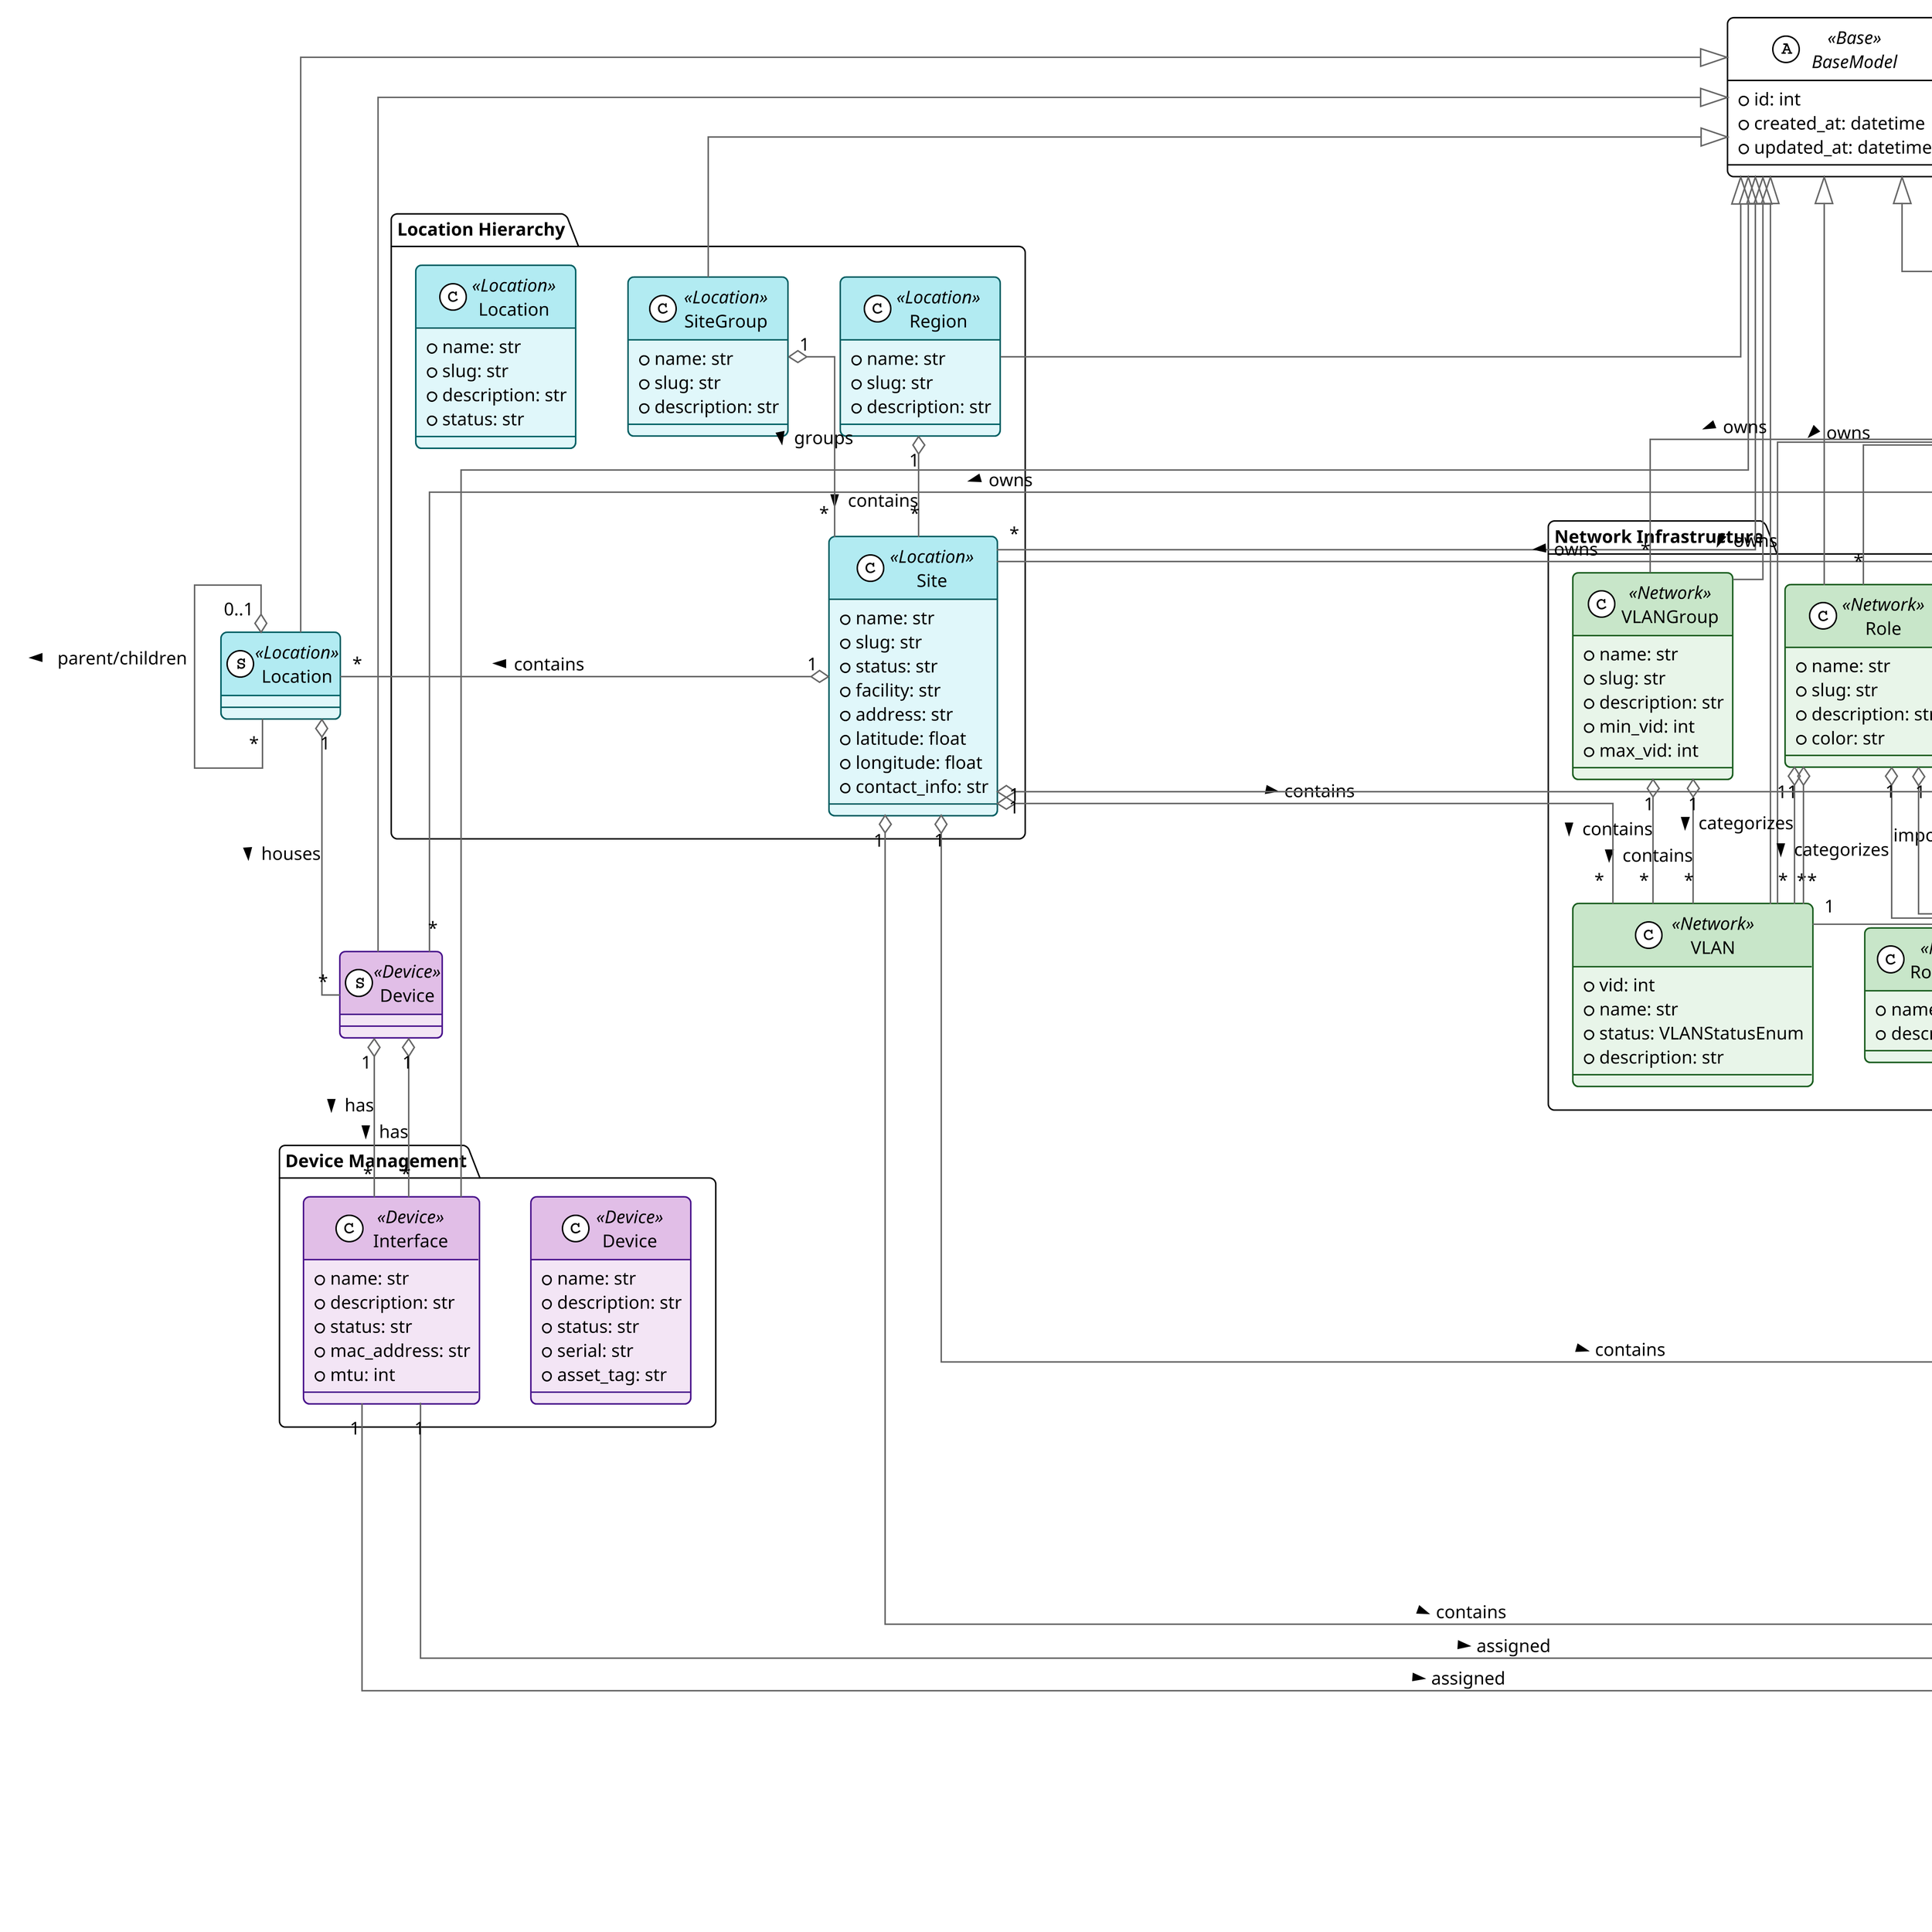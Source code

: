 @startuml IPAM Data Model

' Styling and Theme
!theme plain
skinparam backgroundColor white
skinparam linetype ortho
skinparam shadowing false
skinparam handwritten false
skinparam defaultFontName Arial
skinparam defaultFontSize 12
skinparam roundCorner 8
skinparam dpi 300
skinparam arrowColor #666666
skinparam noteBackgroundColor #FFFFCC
skinparam noteBorderColor #999999

' Custom colors for different model categories
skinparam class {
    BackgroundColor<<Base>> #FFFFFF
    BorderColor<<Base>> #000000
    HeaderBackgroundColor<<Base>> #FFFFFF
    
    BackgroundColor<<Location>> #E0F7FA
    BorderColor<<Location>> #006064
    HeaderBackgroundColor<<Location>> #B2EBF2
    
    BackgroundColor<<Network>> #E8F5E9
    BorderColor<<Network>> #1B5E20
    HeaderBackgroundColor<<Network>> #C8E6C9
    
    BackgroundColor<<IPAM>> #FFF3E0
    BorderColor<<IPAM>> #E65100
    HeaderBackgroundColor<<IPAM>> #FFE0B2
    
    BackgroundColor<<Device>> #F3E5F5
    BorderColor<<Device>> #4A148C
    HeaderBackgroundColor<<Device>> #E1BEE7
    
    BackgroundColor<<Organizational>> #E3F2FD
    BorderColor<<Organizational>> #0D47A1
    HeaderBackgroundColor<<Organizational>> #BBDEFB
}

' Legend
legend right
    <b>IPAM Data Model Categories</b>
    |= Category |= Description |
    |<back:#FFFFFF>   <color:#000000>Base</color>   </back>| Core model all entities inherit from |
    |<back:#E0F7FA>   <color:#006064>Location</color>   </back>| Physical locations and hierarchy |
    |<back:#E8F5E9>   <color:#1B5E20>Network</color>   </back>| Network infrastructure components |
    |<back:#FFF3E0>   <color:#E65100>IPAM</color>   </back>| IP Address Management entities |
    |<back:#F3E5F5>   <color:#4A148C>Device</color>   </back>| Physical devices and interfaces |
    |<back:#E3F2FD>   <color:#0D47A1>Organizational</color>   </back>| Organizational entities |
endlegend

' Stereotypes
stereotype Base <<Base>>
stereotype Location <<Location>>
stereotype Network <<Network>>
stereotype IPAM <<IPAM>>
stereotype Device <<Device>>
stereotype Organizational <<Organizational>>

' Base class
abstract class BaseModel <<Base>> {
    +id: int
    +created_at: datetime
    +updated_at: datetime
}

' Organizational entities
class Tenant <<Organizational>> {
    +name: str
    +slug: str
    +description: str
    +comments: str
}

' Location hierarchy
package "Location Hierarchy" {
    class Region <<Location>> {
        +name: str
        +slug: str
        +description: str
    }
    
    class SiteGroup <<Location>> {
        +name: str
        +slug: str
        +description: str
    }
    
    class Site <<Location>> {
        +name: str
        +slug: str
        +status: str
        +facility: str
        +address: str
        +latitude: float
        +longitude: float
        +contact_info: str
    }
    
    class Location <<Location>> {
        +name: str
        +slug: str
        +description: str
        +status: str
    }
}

' Network components
package "Network Infrastructure" {
    class VRF <<Network>> {
        +name: str
        +rd: str
        +description: str
        +enforce_unique: bool
    }
    
    class RouteTarget <<Network>> {
        +name: str
        +description: str
    }
    
    class Role <<Network>> {
        +name: str
        +slug: str
        +description: str
        +color: str
    }
    
    class VLAN <<Network>> {
        +vid: int
        +name: str
        +status: VLANStatusEnum
        +description: str
    }
    
    class VLANGroup <<Network>> {
        +name: str
        +slug: str
        +description: str
        +min_vid: int
        +max_vid: int
    }
}

' IPAM components
package "IP Address Management" {
    class RIR <<IPAM>> {
        +name: str
        +slug: str
        +description: str
        +is_private: bool
    }
    
    class Aggregate <<IPAM>> {
        +prefix: str
        +date_added: date
    }
    
    class Prefix <<IPAM>> {
        +prefix: str
        +status: PrefixStatusEnum
        +is_pool: bool
        +mark_utilized: bool
    }
    
    class IPRange <<IPAM>> {
        +start_address: str
        +end_address: str
        +size: int
        +status: IPRangeStatusEnum
        +mark_utilized: bool
    }
    
    class IPAddress <<IPAM>> {
        +address: str
        +status: IPAddressStatusEnum
        +role: IPAddressRoleEnum
        +dns_name: str
        +family: str
        +mask_length: int
    }
    
    class ASN <<IPAM>> {
        +asn: int
        +name: str
        +description: str
        +asn_asdot: str
    }
    
    class ASNRange <<IPAM>> {
        +start: int
        +end: int
    }
}

' Device components
package "Device Management" {
    class Device <<Device>> {
        +name: str
        +description: str
        +status: str
        +serial: str
        +asset_tag: str
    }
    
    class Interface <<Device>> {
        +name: str
        +description: str
        +status: str
        +mac_address: str
        +mtu: int
    }
}

' Inheritance relationships
BaseModel <|-- Tenant
BaseModel <|-- Region
BaseModel <|-- SiteGroup
BaseModel <|-- Site
BaseModel <|-- Location
BaseModel <|-- VRF
BaseModel <|-- RouteTarget
BaseModel <|-- Role
BaseModel <|-- VLAN
BaseModel <|-- VLANGroup
BaseModel <|-- RIR
BaseModel <|-- Aggregate
BaseModel <|-- Prefix
BaseModel <|-- IPRange
BaseModel <|-- IPAddress
BaseModel <|-- ASN
BaseModel <|-- ASNRange
BaseModel <|-- Device
BaseModel <|-- Interface

' Location hierarchy relationships
Region "1" o-- "*" Site : contains >
SiteGroup "1" o-- "*" Site : groups >
Site "1" o-- "*" Location : contains >
Location "0..1" o-- "*" Location : parent/children >

' Organizational relationships
Tenant "1" o-- "*" Site : owns >
Tenant "1" o-- "*" VRF : owns >
Tenant "1" o-- "*" VLAN : owns >
Tenant "1" o-- "*" Prefix : owns >
Tenant "1" o-- "*" IPRange : owns >
Tenant "1" o-- "*" IPAddress : owns >
Tenant "1" o-- "*" Device : owns >

' Network relationships
VRF "*" -- "*" RouteTarget : import/export
VLANGroup "1" o-- "*" VLAN : contains >
Site "1" o-- "*" VLAN : contains >
Role "1" o-- "*" VLAN : categorizes >
Role "1" o-- "*" Prefix : categorizes >

' IPAM relationships
RIR "1" o-- "*" Aggregate : allocates >
RIR "1" o-- "*" ASN : allocates >
RIR "1" o-- "*" ASNRange : allocates >

VRF "1" o-- "*" Prefix : contains >
VRF "1" o-- "*" IPRange : contains >
VRF "1" o-- "*" IPAddress : contains >

Aggregate "1" o-- "*" Prefix : subdivided into >
Prefix "1" o-- "*" Prefix : subdivided into >
Prefix "1" o-- "*" IPRange : contains >
Prefix "1" o-- "*" IPAddress : contains >
IPRange "1" o-- "*" IPAddress : contains >

VLAN "1" -- "*" Prefix : assigned to >

' Additional relationships from models
Tenant "1" o-- "*" Aggregate : owns >
Tenant "1" o-- "*" ASN : owns >
Tenant "1" o-- "*" ASNRange : owns >
Tenant "1" o-- "*" Role : owns >
Tenant "1" o-- "*" VLANGroup : owns >

Site "1" o-- "*" Prefix : contains >
Site "1" o-- "*" IPRange : contains >
Site "1" o-- "*" IPAddress : contains >

VLANGroup "1" o-- "*" VLAN : contains >
Role "1" o-- "*" VLAN : categorizes >
Role "1" o-- "*" Prefix : categorizes >

Device "1" o-- "*" Interface : has >
Interface "1" -- "*" IPAddress : assigned >

' Device relationships
Location "1" o-- "*" Device : houses >
Device "1" o-- "*" Interface : has >
Interface "1" -- "*" IPAddress : assigned >

note right of BaseModel
  All models inherit from BaseModel
  which provides common fields and behavior
end note

note bottom of Tenant
  Tenants represent organizations or customers
  and can own multiple resources
end note

note bottom of VRF
  Virtual Routing and Forwarding (VRF) instances
  provide network isolation
end note

@enduml
